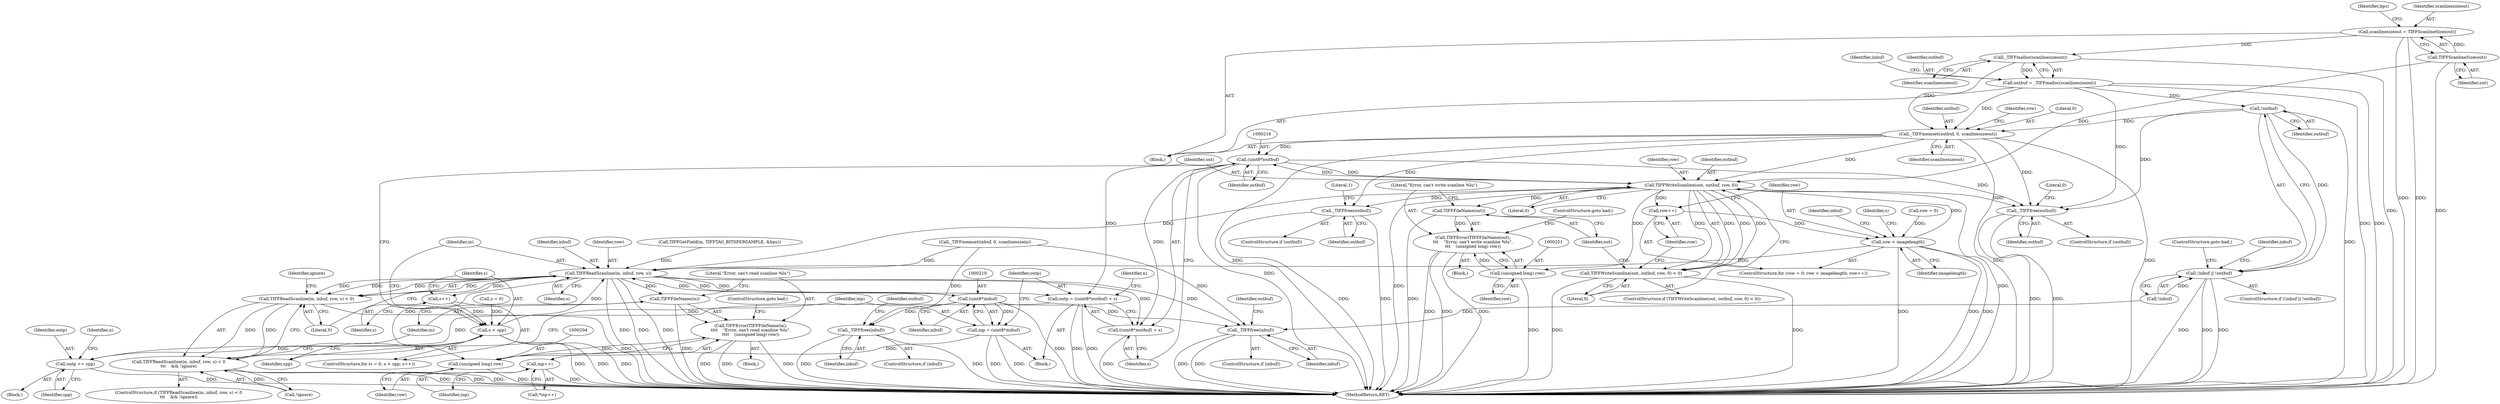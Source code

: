 digraph "0_libtiff_5c080298d59efa53264d7248bbe3a04660db6ef7_0@API" {
"1000150" [label="(Call,_TIFFmalloc(scanlinesizeout))"];
"1000110" [label="(Call,scanlinesizeout = TIFFScanlineSize(out))"];
"1000112" [label="(Call,TIFFScanlineSize(out))"];
"1000148" [label="(Call,outbuf = _TIFFmalloc(scanlinesizeout))"];
"1000156" [label="(Call,!outbuf)"];
"1000153" [label="(Call,!inbuf || !outbuf)"];
"1000163" [label="(Call,_TIFFmemset(outbuf, 0, scanlinesizeout))"];
"1000215" [label="(Call,(uint8*)outbuf)"];
"1000212" [label="(Call,outp = ((uint8*)outbuf) + s)"];
"1000234" [label="(Call,outp += spp)"];
"1000214" [label="(Call,((uint8*)outbuf) + s)"];
"1000239" [label="(Call,TIFFWriteScanline(out, outbuf, row, 0))"];
"1000174" [label="(Call,row++)"];
"1000171" [label="(Call,row < imagelength)"];
"1000190" [label="(Call,TIFFReadScanline(in, inbuf, row, s))"];
"1000184" [label="(Call,s++)"];
"1000181" [label="(Call,s < spp)"];
"1000189" [label="(Call,TIFFReadScanline(in, inbuf, row, s) < 0)"];
"1000188" [label="(Call,TIFFReadScanline(in, inbuf, row, s) < 0\n\t\t\t    && !ignore)"];
"1000200" [label="(Call,TIFFFileName(in))"];
"1000199" [label="(Call,TIFFError(TIFFFileName(in),\n\t\t\t\t    \"Error, can't read scanline %lu\",\n\t\t\t\t    (unsigned long) row))"];
"1000203" [label="(Call,(unsigned long) row)"];
"1000209" [label="(Call,(uint8*)inbuf)"];
"1000207" [label="(Call,inp = (uint8*)inbuf)"];
"1000232" [label="(Call,inp++)"];
"1000256" [label="(Call,_TIFFfree(inbuf))"];
"1000267" [label="(Call,_TIFFfree(inbuf))"];
"1000238" [label="(Call,TIFFWriteScanline(out, outbuf, row, 0) < 0)"];
"1000247" [label="(Call,TIFFFileName(out))"];
"1000246" [label="(Call,TIFFError(TIFFFileName(out),\n\t\t\t    \"Error, can't write scanline %lu\",\n\t\t\t    (unsigned long) row))"];
"1000250" [label="(Call,(unsigned long) row)"];
"1000260" [label="(Call,_TIFFfree(outbuf))"];
"1000271" [label="(Call,_TIFFfree(outbuf))"];
"1000263" [label="(Literal,1)"];
"1000274" [label="(Literal,0)"];
"1000150" [label="(Call,_TIFFmalloc(scanlinesizeout))"];
"1000249" [label="(Literal,\"Error, can't write scanline %lu\")"];
"1000163" [label="(Call,_TIFFmemset(outbuf, 0, scanlinesizeout))"];
"1000156" [label="(Call,!outbuf)"];
"1000191" [label="(Identifier,in)"];
"1000245" [label="(Block,)"];
"1000272" [label="(Identifier,outbuf)"];
"1000257" [label="(Identifier,inbuf)"];
"1000250" [label="(Call,(unsigned long) row)"];
"1000213" [label="(Identifier,outp)"];
"1000199" [label="(Call,TIFFError(TIFFFileName(in),\n\t\t\t\t    \"Error, can't read scanline %lu\",\n\t\t\t\t    (unsigned long) row))"];
"1000232" [label="(Call,inp++)"];
"1000179" [label="(Identifier,s)"];
"1000192" [label="(Identifier,inbuf)"];
"1000165" [label="(Literal,0)"];
"1000275" [label="(MethodReturn,RET)"];
"1000154" [label="(Call,!inbuf)"];
"1000254" [label="(ControlStructure,if (inbuf))"];
"1000196" [label="(Call,!ignore)"];
"1000239" [label="(Call,TIFFWriteScanline(out, outbuf, row, 0))"];
"1000270" [label="(Identifier,outbuf)"];
"1000172" [label="(Identifier,row)"];
"1000186" [label="(Block,)"];
"1000183" [label="(Identifier,spp)"];
"1000212" [label="(Call,outp = ((uint8*)outbuf) + s)"];
"1000123" [label="(Identifier,bps)"];
"1000185" [label="(Identifier,s)"];
"1000166" [label="(Identifier,scanlinesizeout)"];
"1000261" [label="(Identifier,outbuf)"];
"1000243" [label="(Literal,0)"];
"1000127" [label="(Call,TIFFGetField(in, TIFFTAG_BITSPERSAMPLE, &bps))"];
"1000177" [label="(ControlStructure,for (s = 0; s < spp; s++))"];
"1000148" [label="(Call,outbuf = _TIFFmalloc(scanlinesizeout))"];
"1000203" [label="(Call,(unsigned long) row)"];
"1000211" [label="(Identifier,inbuf)"];
"1000236" [label="(Identifier,spp)"];
"1000167" [label="(ControlStructure,for (row = 0; row < imagelength; row++))"];
"1000205" [label="(Identifier,row)"];
"1000174" [label="(Call,row++)"];
"1000149" [label="(Identifier,outbuf)"];
"1000260" [label="(Call,_TIFFfree(outbuf))"];
"1000164" [label="(Identifier,outbuf)"];
"1000184" [label="(Call,s++)"];
"1000190" [label="(Call,TIFFReadScanline(in, inbuf, row, s))"];
"1000182" [label="(Identifier,s)"];
"1000233" [label="(Identifier,inp)"];
"1000151" [label="(Identifier,scanlinesizeout)"];
"1000259" [label="(Identifier,outbuf)"];
"1000221" [label="(Identifier,n)"];
"1000244" [label="(Literal,0)"];
"1000235" [label="(Identifier,outp)"];
"1000207" [label="(Call,inp = (uint8*)inbuf)"];
"1000237" [label="(ControlStructure,if (TIFFWriteScanline(out, outbuf, row, 0) < 0))"];
"1000267" [label="(Call,_TIFFfree(inbuf))"];
"1000231" [label="(Call,*inp++)"];
"1000160" [label="(Identifier,inbuf)"];
"1000217" [label="(Identifier,outbuf)"];
"1000240" [label="(Identifier,out)"];
"1000268" [label="(Identifier,inbuf)"];
"1000157" [label="(Identifier,outbuf)"];
"1000103" [label="(Block,)"];
"1000158" [label="(ControlStructure,goto bad;)"];
"1000111" [label="(Identifier,scanlinesizeout)"];
"1000225" [label="(Identifier,n)"];
"1000187" [label="(ControlStructure,if (TIFFReadScanline(in, inbuf, row, s) < 0\n\t\t\t    && !ignore))"];
"1000215" [label="(Call,(uint8*)outbuf)"];
"1000201" [label="(Identifier,in)"];
"1000169" [label="(Identifier,row)"];
"1000189" [label="(Call,TIFFReadScanline(in, inbuf, row, s) < 0)"];
"1000247" [label="(Call,TIFFFileName(out))"];
"1000209" [label="(Call,(uint8*)inbuf)"];
"1000256" [label="(Call,_TIFFfree(inbuf))"];
"1000168" [label="(Call,row = 0)"];
"1000188" [label="(Call,TIFFReadScanline(in, inbuf, row, s) < 0\n\t\t\t    && !ignore)"];
"1000181" [label="(Call,s < spp)"];
"1000200" [label="(Call,TIFFFileName(in))"];
"1000159" [label="(Call,_TIFFmemset(inbuf, 0, scanlinesizein))"];
"1000206" [label="(ControlStructure,goto bad;)"];
"1000110" [label="(Call,scanlinesizeout = TIFFScanlineSize(out))"];
"1000195" [label="(Literal,0)"];
"1000112" [label="(Call,TIFFScanlineSize(out))"];
"1000153" [label="(Call,!inbuf || !outbuf)"];
"1000218" [label="(Identifier,s)"];
"1000253" [label="(ControlStructure,goto bad;)"];
"1000234" [label="(Call,outp += spp)"];
"1000202" [label="(Literal,\"Error, can't read scanline %lu\")"];
"1000248" [label="(Identifier,out)"];
"1000246" [label="(Call,TIFFError(TIFFFileName(out),\n\t\t\t    \"Error, can't write scanline %lu\",\n\t\t\t    (unsigned long) row))"];
"1000198" [label="(Block,)"];
"1000197" [label="(Identifier,ignore)"];
"1000269" [label="(ControlStructure,if (outbuf))"];
"1000265" [label="(ControlStructure,if (inbuf))"];
"1000175" [label="(Identifier,row)"];
"1000155" [label="(Identifier,inbuf)"];
"1000194" [label="(Identifier,s)"];
"1000271" [label="(Call,_TIFFfree(outbuf))"];
"1000214" [label="(Call,((uint8*)outbuf) + s)"];
"1000242" [label="(Identifier,row)"];
"1000258" [label="(ControlStructure,if (outbuf))"];
"1000178" [label="(Call,s = 0)"];
"1000113" [label="(Identifier,out)"];
"1000173" [label="(Identifier,imagelength)"];
"1000241" [label="(Identifier,outbuf)"];
"1000208" [label="(Identifier,inp)"];
"1000238" [label="(Call,TIFFWriteScanline(out, outbuf, row, 0) < 0)"];
"1000227" [label="(Block,)"];
"1000193" [label="(Identifier,row)"];
"1000152" [label="(ControlStructure,if (!inbuf || !outbuf))"];
"1000252" [label="(Identifier,row)"];
"1000171" [label="(Call,row < imagelength)"];
"1000255" [label="(Identifier,inbuf)"];
"1000150" -> "1000148"  [label="AST: "];
"1000150" -> "1000151"  [label="CFG: "];
"1000151" -> "1000150"  [label="AST: "];
"1000148" -> "1000150"  [label="CFG: "];
"1000150" -> "1000275"  [label="DDG: "];
"1000150" -> "1000148"  [label="DDG: "];
"1000110" -> "1000150"  [label="DDG: "];
"1000150" -> "1000163"  [label="DDG: "];
"1000110" -> "1000103"  [label="AST: "];
"1000110" -> "1000112"  [label="CFG: "];
"1000111" -> "1000110"  [label="AST: "];
"1000112" -> "1000110"  [label="AST: "];
"1000123" -> "1000110"  [label="CFG: "];
"1000110" -> "1000275"  [label="DDG: "];
"1000110" -> "1000275"  [label="DDG: "];
"1000112" -> "1000110"  [label="DDG: "];
"1000112" -> "1000113"  [label="CFG: "];
"1000113" -> "1000112"  [label="AST: "];
"1000112" -> "1000275"  [label="DDG: "];
"1000112" -> "1000239"  [label="DDG: "];
"1000148" -> "1000103"  [label="AST: "];
"1000149" -> "1000148"  [label="AST: "];
"1000155" -> "1000148"  [label="CFG: "];
"1000148" -> "1000275"  [label="DDG: "];
"1000148" -> "1000275"  [label="DDG: "];
"1000148" -> "1000156"  [label="DDG: "];
"1000148" -> "1000163"  [label="DDG: "];
"1000148" -> "1000271"  [label="DDG: "];
"1000156" -> "1000153"  [label="AST: "];
"1000156" -> "1000157"  [label="CFG: "];
"1000157" -> "1000156"  [label="AST: "];
"1000153" -> "1000156"  [label="CFG: "];
"1000156" -> "1000275"  [label="DDG: "];
"1000156" -> "1000153"  [label="DDG: "];
"1000156" -> "1000163"  [label="DDG: "];
"1000156" -> "1000271"  [label="DDG: "];
"1000153" -> "1000152"  [label="AST: "];
"1000153" -> "1000154"  [label="CFG: "];
"1000154" -> "1000153"  [label="AST: "];
"1000158" -> "1000153"  [label="CFG: "];
"1000160" -> "1000153"  [label="CFG: "];
"1000153" -> "1000275"  [label="DDG: "];
"1000153" -> "1000275"  [label="DDG: "];
"1000153" -> "1000275"  [label="DDG: "];
"1000154" -> "1000153"  [label="DDG: "];
"1000163" -> "1000103"  [label="AST: "];
"1000163" -> "1000166"  [label="CFG: "];
"1000164" -> "1000163"  [label="AST: "];
"1000165" -> "1000163"  [label="AST: "];
"1000166" -> "1000163"  [label="AST: "];
"1000169" -> "1000163"  [label="CFG: "];
"1000163" -> "1000275"  [label="DDG: "];
"1000163" -> "1000275"  [label="DDG: "];
"1000163" -> "1000275"  [label="DDG: "];
"1000163" -> "1000215"  [label="DDG: "];
"1000163" -> "1000239"  [label="DDG: "];
"1000163" -> "1000260"  [label="DDG: "];
"1000163" -> "1000271"  [label="DDG: "];
"1000215" -> "1000214"  [label="AST: "];
"1000215" -> "1000217"  [label="CFG: "];
"1000216" -> "1000215"  [label="AST: "];
"1000217" -> "1000215"  [label="AST: "];
"1000218" -> "1000215"  [label="CFG: "];
"1000215" -> "1000275"  [label="DDG: "];
"1000215" -> "1000212"  [label="DDG: "];
"1000215" -> "1000214"  [label="DDG: "];
"1000239" -> "1000215"  [label="DDG: "];
"1000215" -> "1000239"  [label="DDG: "];
"1000215" -> "1000271"  [label="DDG: "];
"1000212" -> "1000186"  [label="AST: "];
"1000212" -> "1000214"  [label="CFG: "];
"1000213" -> "1000212"  [label="AST: "];
"1000214" -> "1000212"  [label="AST: "];
"1000221" -> "1000212"  [label="CFG: "];
"1000212" -> "1000275"  [label="DDG: "];
"1000212" -> "1000275"  [label="DDG: "];
"1000190" -> "1000212"  [label="DDG: "];
"1000212" -> "1000234"  [label="DDG: "];
"1000234" -> "1000227"  [label="AST: "];
"1000234" -> "1000236"  [label="CFG: "];
"1000235" -> "1000234"  [label="AST: "];
"1000236" -> "1000234"  [label="AST: "];
"1000225" -> "1000234"  [label="CFG: "];
"1000234" -> "1000275"  [label="DDG: "];
"1000181" -> "1000234"  [label="DDG: "];
"1000214" -> "1000218"  [label="CFG: "];
"1000218" -> "1000214"  [label="AST: "];
"1000214" -> "1000275"  [label="DDG: "];
"1000190" -> "1000214"  [label="DDG: "];
"1000239" -> "1000238"  [label="AST: "];
"1000239" -> "1000243"  [label="CFG: "];
"1000240" -> "1000239"  [label="AST: "];
"1000241" -> "1000239"  [label="AST: "];
"1000242" -> "1000239"  [label="AST: "];
"1000243" -> "1000239"  [label="AST: "];
"1000244" -> "1000239"  [label="CFG: "];
"1000239" -> "1000275"  [label="DDG: "];
"1000239" -> "1000275"  [label="DDG: "];
"1000239" -> "1000174"  [label="DDG: "];
"1000239" -> "1000238"  [label="DDG: "];
"1000239" -> "1000238"  [label="DDG: "];
"1000239" -> "1000238"  [label="DDG: "];
"1000239" -> "1000238"  [label="DDG: "];
"1000171" -> "1000239"  [label="DDG: "];
"1000190" -> "1000239"  [label="DDG: "];
"1000239" -> "1000247"  [label="DDG: "];
"1000239" -> "1000250"  [label="DDG: "];
"1000239" -> "1000260"  [label="DDG: "];
"1000239" -> "1000271"  [label="DDG: "];
"1000174" -> "1000167"  [label="AST: "];
"1000174" -> "1000175"  [label="CFG: "];
"1000175" -> "1000174"  [label="AST: "];
"1000172" -> "1000174"  [label="CFG: "];
"1000174" -> "1000171"  [label="DDG: "];
"1000171" -> "1000167"  [label="AST: "];
"1000171" -> "1000173"  [label="CFG: "];
"1000172" -> "1000171"  [label="AST: "];
"1000173" -> "1000171"  [label="AST: "];
"1000179" -> "1000171"  [label="CFG: "];
"1000255" -> "1000171"  [label="CFG: "];
"1000171" -> "1000275"  [label="DDG: "];
"1000171" -> "1000275"  [label="DDG: "];
"1000171" -> "1000275"  [label="DDG: "];
"1000168" -> "1000171"  [label="DDG: "];
"1000171" -> "1000190"  [label="DDG: "];
"1000190" -> "1000189"  [label="AST: "];
"1000190" -> "1000194"  [label="CFG: "];
"1000191" -> "1000190"  [label="AST: "];
"1000192" -> "1000190"  [label="AST: "];
"1000193" -> "1000190"  [label="AST: "];
"1000194" -> "1000190"  [label="AST: "];
"1000195" -> "1000190"  [label="CFG: "];
"1000190" -> "1000275"  [label="DDG: "];
"1000190" -> "1000275"  [label="DDG: "];
"1000190" -> "1000275"  [label="DDG: "];
"1000190" -> "1000184"  [label="DDG: "];
"1000190" -> "1000189"  [label="DDG: "];
"1000190" -> "1000189"  [label="DDG: "];
"1000190" -> "1000189"  [label="DDG: "];
"1000190" -> "1000189"  [label="DDG: "];
"1000127" -> "1000190"  [label="DDG: "];
"1000159" -> "1000190"  [label="DDG: "];
"1000209" -> "1000190"  [label="DDG: "];
"1000181" -> "1000190"  [label="DDG: "];
"1000190" -> "1000200"  [label="DDG: "];
"1000190" -> "1000203"  [label="DDG: "];
"1000190" -> "1000209"  [label="DDG: "];
"1000190" -> "1000267"  [label="DDG: "];
"1000184" -> "1000177"  [label="AST: "];
"1000184" -> "1000185"  [label="CFG: "];
"1000185" -> "1000184"  [label="AST: "];
"1000182" -> "1000184"  [label="CFG: "];
"1000184" -> "1000181"  [label="DDG: "];
"1000181" -> "1000177"  [label="AST: "];
"1000181" -> "1000183"  [label="CFG: "];
"1000182" -> "1000181"  [label="AST: "];
"1000183" -> "1000181"  [label="AST: "];
"1000191" -> "1000181"  [label="CFG: "];
"1000240" -> "1000181"  [label="CFG: "];
"1000181" -> "1000275"  [label="DDG: "];
"1000181" -> "1000275"  [label="DDG: "];
"1000181" -> "1000275"  [label="DDG: "];
"1000178" -> "1000181"  [label="DDG: "];
"1000189" -> "1000188"  [label="AST: "];
"1000189" -> "1000195"  [label="CFG: "];
"1000195" -> "1000189"  [label="AST: "];
"1000197" -> "1000189"  [label="CFG: "];
"1000188" -> "1000189"  [label="CFG: "];
"1000189" -> "1000275"  [label="DDG: "];
"1000189" -> "1000188"  [label="DDG: "];
"1000189" -> "1000188"  [label="DDG: "];
"1000188" -> "1000187"  [label="AST: "];
"1000188" -> "1000196"  [label="CFG: "];
"1000196" -> "1000188"  [label="AST: "];
"1000201" -> "1000188"  [label="CFG: "];
"1000208" -> "1000188"  [label="CFG: "];
"1000188" -> "1000275"  [label="DDG: "];
"1000188" -> "1000275"  [label="DDG: "];
"1000188" -> "1000275"  [label="DDG: "];
"1000196" -> "1000188"  [label="DDG: "];
"1000200" -> "1000199"  [label="AST: "];
"1000200" -> "1000201"  [label="CFG: "];
"1000201" -> "1000200"  [label="AST: "];
"1000202" -> "1000200"  [label="CFG: "];
"1000200" -> "1000275"  [label="DDG: "];
"1000200" -> "1000199"  [label="DDG: "];
"1000199" -> "1000198"  [label="AST: "];
"1000199" -> "1000203"  [label="CFG: "];
"1000202" -> "1000199"  [label="AST: "];
"1000203" -> "1000199"  [label="AST: "];
"1000206" -> "1000199"  [label="CFG: "];
"1000199" -> "1000275"  [label="DDG: "];
"1000199" -> "1000275"  [label="DDG: "];
"1000199" -> "1000275"  [label="DDG: "];
"1000203" -> "1000199"  [label="DDG: "];
"1000203" -> "1000205"  [label="CFG: "];
"1000204" -> "1000203"  [label="AST: "];
"1000205" -> "1000203"  [label="AST: "];
"1000203" -> "1000275"  [label="DDG: "];
"1000209" -> "1000207"  [label="AST: "];
"1000209" -> "1000211"  [label="CFG: "];
"1000210" -> "1000209"  [label="AST: "];
"1000211" -> "1000209"  [label="AST: "];
"1000207" -> "1000209"  [label="CFG: "];
"1000209" -> "1000275"  [label="DDG: "];
"1000209" -> "1000207"  [label="DDG: "];
"1000209" -> "1000256"  [label="DDG: "];
"1000209" -> "1000267"  [label="DDG: "];
"1000207" -> "1000186"  [label="AST: "];
"1000208" -> "1000207"  [label="AST: "];
"1000213" -> "1000207"  [label="CFG: "];
"1000207" -> "1000275"  [label="DDG: "];
"1000207" -> "1000275"  [label="DDG: "];
"1000207" -> "1000232"  [label="DDG: "];
"1000232" -> "1000231"  [label="AST: "];
"1000232" -> "1000233"  [label="CFG: "];
"1000233" -> "1000232"  [label="AST: "];
"1000231" -> "1000232"  [label="CFG: "];
"1000232" -> "1000275"  [label="DDG: "];
"1000256" -> "1000254"  [label="AST: "];
"1000256" -> "1000257"  [label="CFG: "];
"1000257" -> "1000256"  [label="AST: "];
"1000259" -> "1000256"  [label="CFG: "];
"1000256" -> "1000275"  [label="DDG: "];
"1000256" -> "1000275"  [label="DDG: "];
"1000159" -> "1000256"  [label="DDG: "];
"1000267" -> "1000265"  [label="AST: "];
"1000267" -> "1000268"  [label="CFG: "];
"1000268" -> "1000267"  [label="AST: "];
"1000270" -> "1000267"  [label="CFG: "];
"1000267" -> "1000275"  [label="DDG: "];
"1000267" -> "1000275"  [label="DDG: "];
"1000159" -> "1000267"  [label="DDG: "];
"1000154" -> "1000267"  [label="DDG: "];
"1000238" -> "1000237"  [label="AST: "];
"1000238" -> "1000244"  [label="CFG: "];
"1000244" -> "1000238"  [label="AST: "];
"1000248" -> "1000238"  [label="CFG: "];
"1000175" -> "1000238"  [label="CFG: "];
"1000238" -> "1000275"  [label="DDG: "];
"1000238" -> "1000275"  [label="DDG: "];
"1000247" -> "1000246"  [label="AST: "];
"1000247" -> "1000248"  [label="CFG: "];
"1000248" -> "1000247"  [label="AST: "];
"1000249" -> "1000247"  [label="CFG: "];
"1000247" -> "1000275"  [label="DDG: "];
"1000247" -> "1000246"  [label="DDG: "];
"1000246" -> "1000245"  [label="AST: "];
"1000246" -> "1000250"  [label="CFG: "];
"1000249" -> "1000246"  [label="AST: "];
"1000250" -> "1000246"  [label="AST: "];
"1000253" -> "1000246"  [label="CFG: "];
"1000246" -> "1000275"  [label="DDG: "];
"1000246" -> "1000275"  [label="DDG: "];
"1000246" -> "1000275"  [label="DDG: "];
"1000250" -> "1000246"  [label="DDG: "];
"1000250" -> "1000252"  [label="CFG: "];
"1000251" -> "1000250"  [label="AST: "];
"1000252" -> "1000250"  [label="AST: "];
"1000250" -> "1000275"  [label="DDG: "];
"1000260" -> "1000258"  [label="AST: "];
"1000260" -> "1000261"  [label="CFG: "];
"1000261" -> "1000260"  [label="AST: "];
"1000263" -> "1000260"  [label="CFG: "];
"1000260" -> "1000275"  [label="DDG: "];
"1000260" -> "1000275"  [label="DDG: "];
"1000271" -> "1000269"  [label="AST: "];
"1000271" -> "1000272"  [label="CFG: "];
"1000272" -> "1000271"  [label="AST: "];
"1000274" -> "1000271"  [label="CFG: "];
"1000271" -> "1000275"  [label="DDG: "];
"1000271" -> "1000275"  [label="DDG: "];
}
